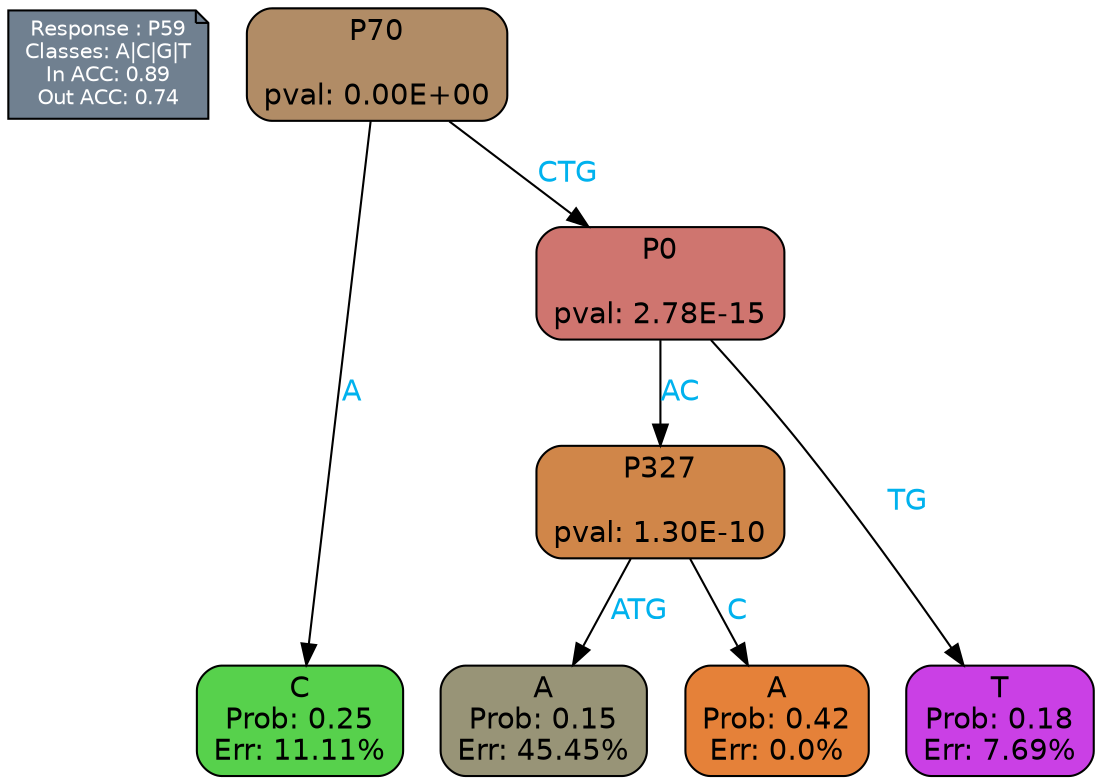 digraph Tree {
node [shape=box, style="filled, rounded", color="black", fontname=helvetica] ;
graph [ranksep=equally, splines=polylines, bgcolor=transparent, dpi=600] ;
edge [fontname=helvetica] ;
LEGEND [label="Response : P59
Classes: A|C|G|T
In ACC: 0.89
Out ACC: 0.74
",shape=note,align=left,style=filled,fillcolor="slategray",fontcolor="white",fontsize=10];1 [label="P70

pval: 0.00E+00", fillcolor="#b18c66"] ;
2 [label="C
Prob: 0.25
Err: 11.11%", fillcolor="#57d14c"] ;
3 [label="P0

pval: 2.78E-15", fillcolor="#cf756f"] ;
4 [label="P327

pval: 1.30E-10", fillcolor="#d08649"] ;
5 [label="A
Prob: 0.15
Err: 45.45%", fillcolor="#989477"] ;
6 [label="A
Prob: 0.42
Err: 0.0%", fillcolor="#e58139"] ;
7 [label="T
Prob: 0.18
Err: 7.69%", fillcolor="#ca40e5"] ;
1 -> 2 [label="A",fontcolor=deepskyblue2] ;
1 -> 3 [label="CTG",fontcolor=deepskyblue2] ;
3 -> 4 [label="AC",fontcolor=deepskyblue2] ;
3 -> 7 [label="TG",fontcolor=deepskyblue2] ;
4 -> 5 [label="ATG",fontcolor=deepskyblue2] ;
4 -> 6 [label="C",fontcolor=deepskyblue2] ;
{rank = same; 2;5;6;7;}{rank = same; LEGEND;1;}}